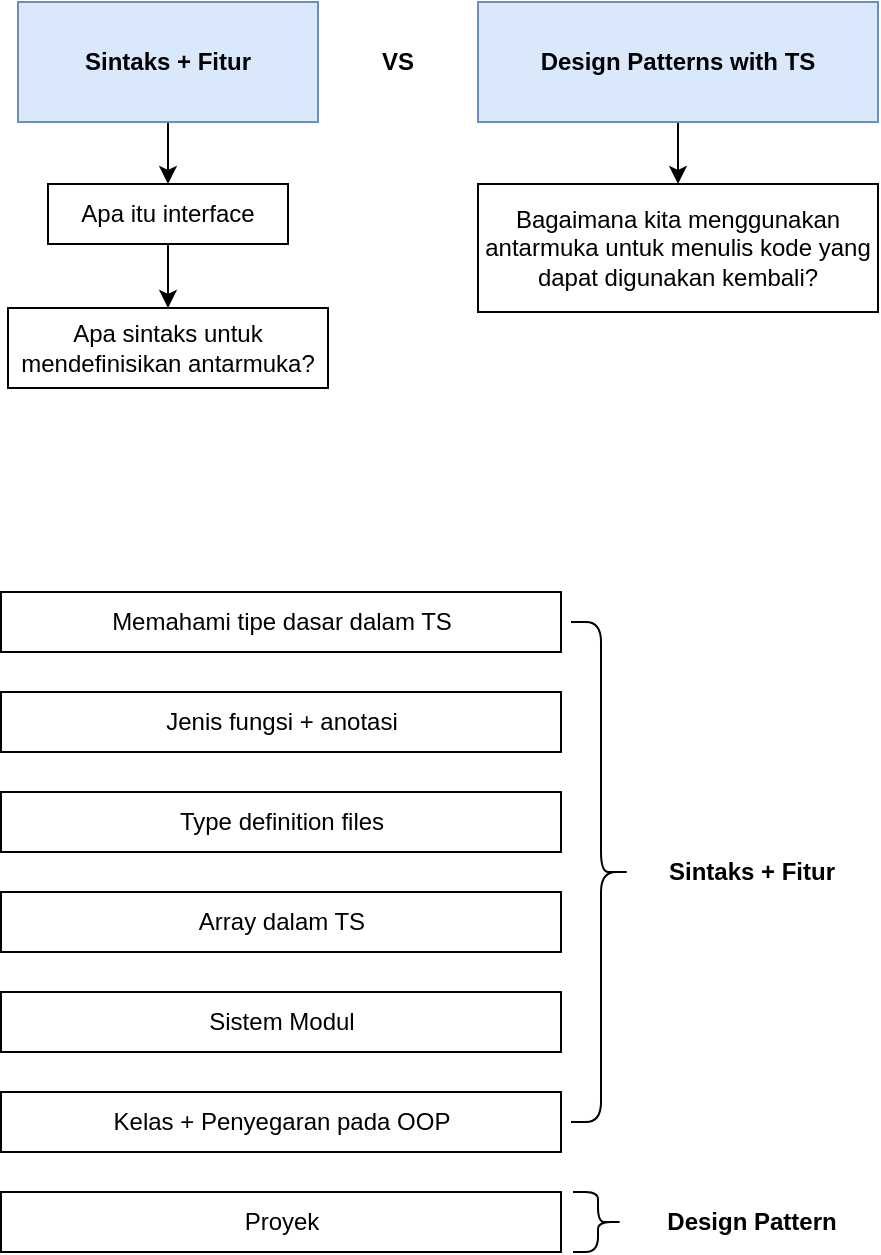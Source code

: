 <mxfile pages="6" version="11.2.6" type="github"><diagram id="ETIodA77b4IKNiMDvYIK" name="Silabus Kursus Typescript"><mxGraphModel dx="946" dy="613" grid="1" gridSize="10" guides="1" tooltips="1" connect="1" arrows="1" fold="1" page="1" pageScale="1" pageWidth="850" pageHeight="1100" math="0" shadow="0"><root><mxCell id="0"/><mxCell id="1" parent="0"/><mxCell id="S6XBSi4hTd_MZ7eEQ7Jl-7" style="edgeStyle=orthogonalEdgeStyle;rounded=0;orthogonalLoop=1;jettySize=auto;html=1;exitX=0.5;exitY=1;exitDx=0;exitDy=0;" parent="1" source="S6XBSi4hTd_MZ7eEQ7Jl-1" target="S6XBSi4hTd_MZ7eEQ7Jl-4" edge="1"><mxGeometry relative="1" as="geometry"/></mxCell><mxCell id="S6XBSi4hTd_MZ7eEQ7Jl-1" value="Sintaks + Fitur" style="rounded=0;whiteSpace=wrap;html=1;fontStyle=1;fillColor=#dae8fc;strokeColor=#6c8ebf;" parent="1" vertex="1"><mxGeometry x="212" y="70" width="150" height="60" as="geometry"/></mxCell><mxCell id="S6XBSi4hTd_MZ7eEQ7Jl-11" style="edgeStyle=orthogonalEdgeStyle;rounded=0;orthogonalLoop=1;jettySize=auto;html=1;exitX=0.5;exitY=1;exitDx=0;exitDy=0;" parent="1" source="S6XBSi4hTd_MZ7eEQ7Jl-2" target="S6XBSi4hTd_MZ7eEQ7Jl-9" edge="1"><mxGeometry relative="1" as="geometry"/></mxCell><mxCell id="S6XBSi4hTd_MZ7eEQ7Jl-2" value="Design Patterns with TS" style="rounded=0;whiteSpace=wrap;html=1;fontStyle=1;fillColor=#dae8fc;strokeColor=#6c8ebf;" parent="1" vertex="1"><mxGeometry x="442" y="70" width="200" height="60" as="geometry"/></mxCell><mxCell id="S6XBSi4hTd_MZ7eEQ7Jl-3" value="VS" style="text;html=1;strokeColor=none;fillColor=none;align=center;verticalAlign=middle;whiteSpace=wrap;rounded=0;fontStyle=1" parent="1" vertex="1"><mxGeometry x="382" y="90" width="40" height="20" as="geometry"/></mxCell><mxCell id="S6XBSi4hTd_MZ7eEQ7Jl-8" style="edgeStyle=orthogonalEdgeStyle;rounded=0;orthogonalLoop=1;jettySize=auto;html=1;exitX=0.5;exitY=1;exitDx=0;exitDy=0;" parent="1" source="S6XBSi4hTd_MZ7eEQ7Jl-4" target="S6XBSi4hTd_MZ7eEQ7Jl-5" edge="1"><mxGeometry relative="1" as="geometry"/></mxCell><mxCell id="S6XBSi4hTd_MZ7eEQ7Jl-4" value="Apa itu interface" style="rounded=0;whiteSpace=wrap;html=1;" parent="1" vertex="1"><mxGeometry x="227" y="161" width="120" height="30" as="geometry"/></mxCell><mxCell id="S6XBSi4hTd_MZ7eEQ7Jl-5" value="Apa sintaks untuk mendefinisikan antarmuka?" style="rounded=0;whiteSpace=wrap;html=1;" parent="1" vertex="1"><mxGeometry x="207" y="223" width="160" height="40" as="geometry"/></mxCell><mxCell id="S6XBSi4hTd_MZ7eEQ7Jl-9" value="Bagaimana kita menggunakan antarmuka untuk menulis kode yang dapat digunakan kembali?" style="rounded=0;whiteSpace=wrap;html=1;" parent="1" vertex="1"><mxGeometry x="442" y="161" width="200" height="64" as="geometry"/></mxCell><mxCell id="S6XBSi4hTd_MZ7eEQ7Jl-12" value="Memahami tipe dasar dalam TS" style="rounded=0;whiteSpace=wrap;html=1;" parent="1" vertex="1"><mxGeometry x="203.5" y="365" width="280" height="30" as="geometry"/></mxCell><mxCell id="S6XBSi4hTd_MZ7eEQ7Jl-14" value="Jenis fungsi + anotasi" style="rounded=0;whiteSpace=wrap;html=1;" parent="1" vertex="1"><mxGeometry x="203.5" y="415" width="280" height="30" as="geometry"/></mxCell><mxCell id="S6XBSi4hTd_MZ7eEQ7Jl-15" value="Array dalam TS" style="rounded=0;whiteSpace=wrap;html=1;" parent="1" vertex="1"><mxGeometry x="203.5" y="515" width="280" height="30" as="geometry"/></mxCell><mxCell id="S6XBSi4hTd_MZ7eEQ7Jl-16" value="Type definition files" style="rounded=0;whiteSpace=wrap;html=1;" parent="1" vertex="1"><mxGeometry x="203.5" y="465" width="280" height="30" as="geometry"/></mxCell><mxCell id="S6XBSi4hTd_MZ7eEQ7Jl-17" value="Sistem Modul" style="rounded=0;whiteSpace=wrap;html=1;" parent="1" vertex="1"><mxGeometry x="203.5" y="565" width="280" height="30" as="geometry"/></mxCell><mxCell id="S6XBSi4hTd_MZ7eEQ7Jl-18" value="Kelas + Penyegaran pada OOP" style="rounded=0;whiteSpace=wrap;html=1;" parent="1" vertex="1"><mxGeometry x="203.5" y="615" width="280" height="30" as="geometry"/></mxCell><mxCell id="S6XBSi4hTd_MZ7eEQ7Jl-19" value="Proyek" style="rounded=0;whiteSpace=wrap;html=1;" parent="1" vertex="1"><mxGeometry x="203.5" y="665" width="280" height="30" as="geometry"/></mxCell><mxCell id="S6XBSi4hTd_MZ7eEQ7Jl-22" value="" style="shape=curlyBracket;whiteSpace=wrap;html=1;rounded=1;direction=west;" parent="1" vertex="1"><mxGeometry x="488.5" y="380" width="30" height="250" as="geometry"/></mxCell><mxCell id="S6XBSi4hTd_MZ7eEQ7Jl-23" value="&lt;span style=&quot;font-weight: 700&quot;&gt;Sintaks + Fitur&lt;/span&gt;" style="text;html=1;strokeColor=none;fillColor=none;align=center;verticalAlign=middle;whiteSpace=wrap;rounded=0;" parent="1" vertex="1"><mxGeometry x="518.5" y="495" width="120" height="20" as="geometry"/></mxCell><mxCell id="S6XBSi4hTd_MZ7eEQ7Jl-24" value="" style="shape=curlyBracket;whiteSpace=wrap;html=1;rounded=1;direction=west;" parent="1" vertex="1"><mxGeometry x="489.5" y="665" width="25" height="30" as="geometry"/></mxCell><mxCell id="S6XBSi4hTd_MZ7eEQ7Jl-25" value="&lt;span style=&quot;font-weight: 700&quot;&gt;Design Pattern&lt;/span&gt;" style="text;html=1;strokeColor=none;fillColor=none;align=center;verticalAlign=middle;whiteSpace=wrap;rounded=0;" parent="1" vertex="1"><mxGeometry x="518.5" y="670" width="120" height="20" as="geometry"/></mxCell></root></mxGraphModel></diagram><diagram id="iCJOU5r6GkBFjPbZenVY" name="Types"><mxGraphModel dx="946" dy="615" grid="1" gridSize="10" guides="1" tooltips="1" connect="1" arrows="1" fold="1" page="1" pageScale="1" pageWidth="850" pageHeight="1100" math="0" shadow="0"><root><mxCell id="PfwmKwtlyWqolWw-KmXE-0"/><mxCell id="PfwmKwtlyWqolWw-KmXE-1" parent="PfwmKwtlyWqolWw-KmXE-0"/><mxCell id="6EV9ubTZxwl_rDgyOEZR-0" value="Types" style="rounded=0;whiteSpace=wrap;html=1;" parent="PfwmKwtlyWqolWw-KmXE-1" vertex="1"><mxGeometry x="60" y="240" width="90" height="30" as="geometry"/></mxCell><mxCell id="6EV9ubTZxwl_rDgyOEZR-20" style="edgeStyle=orthogonalEdgeStyle;rounded=0;orthogonalLoop=1;jettySize=auto;html=1;exitX=1;exitY=0.5;exitDx=0;exitDy=0;" parent="PfwmKwtlyWqolWw-KmXE-1" source="6EV9ubTZxwl_rDgyOEZR-1" target="6EV9ubTZxwl_rDgyOEZR-4" edge="1"><mxGeometry relative="1" as="geometry"/></mxCell><mxCell id="6EV9ubTZxwl_rDgyOEZR-21" style="edgeStyle=orthogonalEdgeStyle;rounded=0;orthogonalLoop=1;jettySize=auto;html=1;entryX=0;entryY=0.5;entryDx=0;entryDy=0;" parent="PfwmKwtlyWqolWw-KmXE-1" source="6EV9ubTZxwl_rDgyOEZR-1" target="6EV9ubTZxwl_rDgyOEZR-5" edge="1"><mxGeometry relative="1" as="geometry"/></mxCell><mxCell id="6EV9ubTZxwl_rDgyOEZR-1" value="Primitive Types" style="rounded=0;whiteSpace=wrap;html=1;fillColor=#dae8fc;strokeColor=#6c8ebf;" parent="PfwmKwtlyWqolWw-KmXE-1" vertex="1"><mxGeometry x="190" y="170" width="110" height="70" as="geometry"/></mxCell><mxCell id="6EV9ubTZxwl_rDgyOEZR-32" style="edgeStyle=orthogonalEdgeStyle;rounded=0;orthogonalLoop=1;jettySize=auto;html=1;exitX=1;exitY=0.5;exitDx=0;exitDy=0;" parent="PfwmKwtlyWqolWw-KmXE-1" source="6EV9ubTZxwl_rDgyOEZR-2" target="6EV9ubTZxwl_rDgyOEZR-15" edge="1"><mxGeometry relative="1" as="geometry"/></mxCell><mxCell id="6EV9ubTZxwl_rDgyOEZR-33" style="edgeStyle=orthogonalEdgeStyle;rounded=0;orthogonalLoop=1;jettySize=auto;html=1;exitX=1;exitY=0.25;exitDx=0;exitDy=0;entryX=0;entryY=0.5;entryDx=0;entryDy=0;" parent="PfwmKwtlyWqolWw-KmXE-1" source="6EV9ubTZxwl_rDgyOEZR-2" target="6EV9ubTZxwl_rDgyOEZR-14" edge="1"><mxGeometry relative="1" as="geometry"><Array as="points"><mxPoint x="300" y="305"/><mxPoint x="325" y="305"/><mxPoint x="325" y="285"/></Array></mxGeometry></mxCell><mxCell id="6EV9ubTZxwl_rDgyOEZR-2" value="Object Types" style="rounded=0;whiteSpace=wrap;html=1;fillColor=#dae8fc;strokeColor=#6c8ebf;" parent="PfwmKwtlyWqolWw-KmXE-1" vertex="1"><mxGeometry x="190" y="270" width="110" height="70" as="geometry"/></mxCell><mxCell id="6EV9ubTZxwl_rDgyOEZR-23" style="edgeStyle=orthogonalEdgeStyle;rounded=0;orthogonalLoop=1;jettySize=auto;html=1;exitX=1;exitY=0.5;exitDx=0;exitDy=0;entryX=0;entryY=0.5;entryDx=0;entryDy=0;" parent="PfwmKwtlyWqolWw-KmXE-1" source="6EV9ubTZxwl_rDgyOEZR-4" target="6EV9ubTZxwl_rDgyOEZR-6" edge="1"><mxGeometry relative="1" as="geometry"/></mxCell><mxCell id="6EV9ubTZxwl_rDgyOEZR-4" value="number" style="rounded=0;whiteSpace=wrap;html=1;" parent="PfwmKwtlyWqolWw-KmXE-1" vertex="1"><mxGeometry x="350" y="170" width="90" height="30" as="geometry"/></mxCell><mxCell id="6EV9ubTZxwl_rDgyOEZR-26" style="edgeStyle=orthogonalEdgeStyle;rounded=0;orthogonalLoop=1;jettySize=auto;html=1;exitX=1;exitY=0.5;exitDx=0;exitDy=0;entryX=0;entryY=0.5;entryDx=0;entryDy=0;" parent="PfwmKwtlyWqolWw-KmXE-1" source="6EV9ubTZxwl_rDgyOEZR-5" target="6EV9ubTZxwl_rDgyOEZR-9" edge="1"><mxGeometry relative="1" as="geometry"/></mxCell><mxCell id="6EV9ubTZxwl_rDgyOEZR-5" value="string" style="rounded=0;whiteSpace=wrap;html=1;" parent="PfwmKwtlyWqolWw-KmXE-1" vertex="1"><mxGeometry x="350" y="210" width="90" height="30" as="geometry"/></mxCell><mxCell id="6EV9ubTZxwl_rDgyOEZR-24" style="edgeStyle=orthogonalEdgeStyle;rounded=0;orthogonalLoop=1;jettySize=auto;html=1;exitX=1;exitY=0.5;exitDx=0;exitDy=0;entryX=0;entryY=0.5;entryDx=0;entryDy=0;" parent="PfwmKwtlyWqolWw-KmXE-1" source="6EV9ubTZxwl_rDgyOEZR-6" target="6EV9ubTZxwl_rDgyOEZR-11" edge="1"><mxGeometry relative="1" as="geometry"/></mxCell><mxCell id="6EV9ubTZxwl_rDgyOEZR-6" value="boolean" style="rounded=0;whiteSpace=wrap;html=1;" parent="PfwmKwtlyWqolWw-KmXE-1" vertex="1"><mxGeometry x="460" y="170" width="90" height="30" as="geometry"/></mxCell><mxCell id="6EV9ubTZxwl_rDgyOEZR-27" style="edgeStyle=orthogonalEdgeStyle;rounded=0;orthogonalLoop=1;jettySize=auto;html=1;exitX=1;exitY=0.5;exitDx=0;exitDy=0;entryX=0;entryY=0.5;entryDx=0;entryDy=0;" parent="PfwmKwtlyWqolWw-KmXE-1" source="6EV9ubTZxwl_rDgyOEZR-9" target="6EV9ubTZxwl_rDgyOEZR-12" edge="1"><mxGeometry relative="1" as="geometry"/></mxCell><mxCell id="6EV9ubTZxwl_rDgyOEZR-9" value="symbol" style="rounded=0;whiteSpace=wrap;html=1;" parent="PfwmKwtlyWqolWw-KmXE-1" vertex="1"><mxGeometry x="460" y="210" width="90" height="30" as="geometry"/></mxCell><mxCell id="6EV9ubTZxwl_rDgyOEZR-25" style="edgeStyle=orthogonalEdgeStyle;rounded=0;orthogonalLoop=1;jettySize=auto;html=1;exitX=1;exitY=0.5;exitDx=0;exitDy=0;entryX=0;entryY=0.5;entryDx=0;entryDy=0;" parent="PfwmKwtlyWqolWw-KmXE-1" source="6EV9ubTZxwl_rDgyOEZR-11" target="6EV9ubTZxwl_rDgyOEZR-13" edge="1"><mxGeometry relative="1" as="geometry"/></mxCell><mxCell id="6EV9ubTZxwl_rDgyOEZR-11" value="void" style="rounded=0;whiteSpace=wrap;html=1;" parent="PfwmKwtlyWqolWw-KmXE-1" vertex="1"><mxGeometry x="570" y="170" width="90" height="30" as="geometry"/></mxCell><mxCell id="6EV9ubTZxwl_rDgyOEZR-12" value="null" style="rounded=0;whiteSpace=wrap;html=1;" parent="PfwmKwtlyWqolWw-KmXE-1" vertex="1"><mxGeometry x="570" y="210" width="90" height="30" as="geometry"/></mxCell><mxCell id="6EV9ubTZxwl_rDgyOEZR-13" value="undefined" style="rounded=0;whiteSpace=wrap;html=1;" parent="PfwmKwtlyWqolWw-KmXE-1" vertex="1"><mxGeometry x="680" y="170" width="90" height="30" as="geometry"/></mxCell><mxCell id="6EV9ubTZxwl_rDgyOEZR-28" style="edgeStyle=orthogonalEdgeStyle;rounded=0;orthogonalLoop=1;jettySize=auto;html=1;exitX=1;exitY=0.5;exitDx=0;exitDy=0;entryX=0;entryY=0.5;entryDx=0;entryDy=0;" parent="PfwmKwtlyWqolWw-KmXE-1" source="6EV9ubTZxwl_rDgyOEZR-14" target="6EV9ubTZxwl_rDgyOEZR-16" edge="1"><mxGeometry relative="1" as="geometry"/></mxCell><mxCell id="6EV9ubTZxwl_rDgyOEZR-14" value="functions" style="rounded=0;whiteSpace=wrap;html=1;" parent="PfwmKwtlyWqolWw-KmXE-1" vertex="1"><mxGeometry x="350" y="270" width="90" height="30" as="geometry"/></mxCell><mxCell id="6EV9ubTZxwl_rDgyOEZR-29" style="edgeStyle=orthogonalEdgeStyle;rounded=0;orthogonalLoop=1;jettySize=auto;html=1;exitX=1;exitY=0.5;exitDx=0;exitDy=0;entryX=0;entryY=0.5;entryDx=0;entryDy=0;" parent="PfwmKwtlyWqolWw-KmXE-1" source="6EV9ubTZxwl_rDgyOEZR-15" target="6EV9ubTZxwl_rDgyOEZR-17" edge="1"><mxGeometry relative="1" as="geometry"/></mxCell><mxCell id="6EV9ubTZxwl_rDgyOEZR-15" value="classes" style="rounded=0;whiteSpace=wrap;html=1;" parent="PfwmKwtlyWqolWw-KmXE-1" vertex="1"><mxGeometry x="350" y="310" width="90" height="30" as="geometry"/></mxCell><mxCell id="6EV9ubTZxwl_rDgyOEZR-16" value="arrays" style="rounded=0;whiteSpace=wrap;html=1;" parent="PfwmKwtlyWqolWw-KmXE-1" vertex="1"><mxGeometry x="460" y="270" width="90" height="30" as="geometry"/></mxCell><mxCell id="6EV9ubTZxwl_rDgyOEZR-17" value="objects" style="rounded=0;whiteSpace=wrap;html=1;" parent="PfwmKwtlyWqolWw-KmXE-1" vertex="1"><mxGeometry x="460" y="310" width="90" height="30" as="geometry"/></mxCell><mxCell id="6EV9ubTZxwl_rDgyOEZR-18" value="" style="shape=curlyBracket;whiteSpace=wrap;html=1;rounded=1;" parent="PfwmKwtlyWqolWw-KmXE-1" vertex="1"><mxGeometry x="150" y="185" width="40" height="145" as="geometry"/></mxCell><mxCell id="6EV9ubTZxwl_rDgyOEZR-38" style="edgeStyle=orthogonalEdgeStyle;rounded=0;orthogonalLoop=1;jettySize=auto;html=1;exitX=1;exitY=0.5;exitDx=0;exitDy=0;entryX=0;entryY=0.5;entryDx=0;entryDy=0;" parent="PfwmKwtlyWqolWw-KmXE-1" source="6EV9ubTZxwl_rDgyOEZR-34" target="6EV9ubTZxwl_rDgyOEZR-35" edge="1"><mxGeometry relative="1" as="geometry"/></mxCell><mxCell id="6EV9ubTZxwl_rDgyOEZR-39" style="edgeStyle=orthogonalEdgeStyle;rounded=0;orthogonalLoop=1;jettySize=auto;html=1;exitX=1;exitY=0.5;exitDx=0;exitDy=0;entryX=0;entryY=0.5;entryDx=0;entryDy=0;" parent="PfwmKwtlyWqolWw-KmXE-1" source="6EV9ubTZxwl_rDgyOEZR-34" target="6EV9ubTZxwl_rDgyOEZR-37" edge="1"><mxGeometry relative="1" as="geometry"/></mxCell><mxCell id="6EV9ubTZxwl_rDgyOEZR-34" value="Kenapa kita peduli dengan tipe?" style="rounded=0;whiteSpace=wrap;html=1;fillColor=#dae8fc;strokeColor=#6c8ebf;" parent="PfwmKwtlyWqolWw-KmXE-1" vertex="1"><mxGeometry x="60" y="500" width="140" height="60" as="geometry"/></mxCell><mxCell id="6EV9ubTZxwl_rDgyOEZR-35" value="Type digunakan oleh Typescript compiler untuk menganalisis kode kami untuk kesalahan" style="rounded=0;whiteSpace=wrap;html=1;" parent="PfwmKwtlyWqolWw-KmXE-1" vertex="1"><mxGeometry x="280" y="460" width="310" height="60" as="geometry"/></mxCell><mxCell id="6EV9ubTZxwl_rDgyOEZR-37" value="Type memungkinkan engineer lain untuk memahami nilai apa yang mengalir di sekitar basis kode kami" style="rounded=0;whiteSpace=wrap;html=1;" parent="PfwmKwtlyWqolWw-KmXE-1" vertex="1"><mxGeometry x="280" y="540" width="310" height="60" as="geometry"/></mxCell></root></mxGraphModel></diagram><diagram id="M6QAgNhBIB3wF18u6rWP" name="Type Annotations + Inference"><mxGraphModel dx="946" dy="615" grid="1" gridSize="10" guides="1" tooltips="1" connect="1" arrows="1" fold="1" page="1" pageScale="1" pageWidth="850" pageHeight="1100" math="0" shadow="0"><root><mxCell id="l8ZKkWhNeP1QaH8JgHBJ-0"/><mxCell id="l8ZKkWhNeP1QaH8JgHBJ-1" parent="l8ZKkWhNeP1QaH8JgHBJ-0"/><mxCell id="l8ZKkWhNeP1QaH8JgHBJ-6" style="edgeStyle=orthogonalEdgeStyle;rounded=0;orthogonalLoop=1;jettySize=auto;html=1;exitX=0.5;exitY=1;exitDx=0;exitDy=0;entryX=0.5;entryY=0;entryDx=0;entryDy=0;" parent="l8ZKkWhNeP1QaH8JgHBJ-1" source="l8ZKkWhNeP1QaH8JgHBJ-2" target="l8ZKkWhNeP1QaH8JgHBJ-3" edge="1"><mxGeometry relative="1" as="geometry"/></mxCell><mxCell id="l8ZKkWhNeP1QaH8JgHBJ-2" value="Type Annotations +&amp;nbsp;&lt;br&gt;Type Inference" style="rounded=0;whiteSpace=wrap;html=1;fillColor=#dae8fc;strokeColor=#6c8ebf;" parent="l8ZKkWhNeP1QaH8JgHBJ-1" vertex="1"><mxGeometry x="80" y="120" width="180" height="60" as="geometry"/></mxCell><mxCell id="l8ZKkWhNeP1QaH8JgHBJ-7" style="edgeStyle=orthogonalEdgeStyle;rounded=0;orthogonalLoop=1;jettySize=auto;html=1;exitX=0.5;exitY=1;exitDx=0;exitDy=0;entryX=0.5;entryY=0;entryDx=0;entryDy=0;" parent="l8ZKkWhNeP1QaH8JgHBJ-1" source="l8ZKkWhNeP1QaH8JgHBJ-3" target="l8ZKkWhNeP1QaH8JgHBJ-4" edge="1"><mxGeometry relative="1" as="geometry"/></mxCell><mxCell id="l8ZKkWhNeP1QaH8JgHBJ-3" value="Variables" style="rounded=0;whiteSpace=wrap;html=1;fillColor=#d5e8d4;strokeColor=#82b366;" parent="l8ZKkWhNeP1QaH8JgHBJ-1" vertex="1"><mxGeometry x="110" y="200" width="120" height="30" as="geometry"/></mxCell><mxCell id="l8ZKkWhNeP1QaH8JgHBJ-8" style="edgeStyle=orthogonalEdgeStyle;rounded=0;orthogonalLoop=1;jettySize=auto;html=1;exitX=0.5;exitY=1;exitDx=0;exitDy=0;" parent="l8ZKkWhNeP1QaH8JgHBJ-1" source="l8ZKkWhNeP1QaH8JgHBJ-4" target="l8ZKkWhNeP1QaH8JgHBJ-5" edge="1"><mxGeometry relative="1" as="geometry"/></mxCell><mxCell id="l8ZKkWhNeP1QaH8JgHBJ-4" value="Functions" style="rounded=0;whiteSpace=wrap;html=1;fillColor=#d5e8d4;strokeColor=#82b366;" parent="l8ZKkWhNeP1QaH8JgHBJ-1" vertex="1"><mxGeometry x="110" y="250" width="120" height="30" as="geometry"/></mxCell><mxCell id="l8ZKkWhNeP1QaH8JgHBJ-5" value="Objects" style="rounded=0;whiteSpace=wrap;html=1;fillColor=#d5e8d4;strokeColor=#82b366;" parent="l8ZKkWhNeP1QaH8JgHBJ-1" vertex="1"><mxGeometry x="110" y="300" width="120" height="30" as="geometry"/></mxCell><mxCell id="l8ZKkWhNeP1QaH8JgHBJ-9" value="Definisi Biasa + Gambaran Umum" style="rounded=0;whiteSpace=wrap;html=1;" parent="l8ZKkWhNeP1QaH8JgHBJ-1" vertex="1"><mxGeometry x="300.5" y="67.5" width="211" height="30" as="geometry"/></mxCell><mxCell id="l8ZKkWhNeP1QaH8JgHBJ-10" value="Contohnya" style="rounded=0;whiteSpace=wrap;html=1;" parent="l8ZKkWhNeP1QaH8JgHBJ-1" vertex="1"><mxGeometry x="300.5" y="112.5" width="211" height="30" as="geometry"/></mxCell><mxCell id="l8ZKkWhNeP1QaH8JgHBJ-11" value="&lt;span style=&quot;white-space: normal&quot;&gt;Kenapa kita peduli?&lt;/span&gt;" style="rounded=0;whiteSpace=wrap;html=1;" parent="l8ZKkWhNeP1QaH8JgHBJ-1" vertex="1"><mxGeometry x="300.5" y="157.5" width="211" height="30" as="geometry"/></mxCell><mxCell id="l8ZKkWhNeP1QaH8JgHBJ-12" value="Kapan harus menggunakan ini?" style="rounded=0;whiteSpace=wrap;html=1;" parent="l8ZKkWhNeP1QaH8JgHBJ-1" vertex="1"><mxGeometry x="300.5" y="202.5" width="211" height="30" as="geometry"/></mxCell><mxCell id="l8ZKkWhNeP1QaH8JgHBJ-13" value="" style="shape=curlyBracket;whiteSpace=wrap;html=1;rounded=1;" parent="l8ZKkWhNeP1QaH8JgHBJ-1" vertex="1"><mxGeometry x="266" y="80" width="30" height="140" as="geometry"/></mxCell><mxCell id="l8ZKkWhNeP1QaH8JgHBJ-14" value="Pemetaan Topik" style="text;strokeColor=none;fillColor=none;html=1;fontSize=24;fontStyle=1;verticalAlign=middle;align=center;" parent="l8ZKkWhNeP1QaH8JgHBJ-1" vertex="1"><mxGeometry x="73" y="20.5" width="190" height="40" as="geometry"/></mxCell><mxCell id="MMJVmuTe3M63OSAJKZ56-4" style="edgeStyle=orthogonalEdgeStyle;rounded=0;orthogonalLoop=1;jettySize=auto;html=1;exitX=1;exitY=0.5;exitDx=0;exitDy=0;entryX=0;entryY=0.5;entryDx=0;entryDy=0;" parent="l8ZKkWhNeP1QaH8JgHBJ-1" source="MMJVmuTe3M63OSAJKZ56-0" target="MMJVmuTe3M63OSAJKZ56-2" edge="1"><mxGeometry relative="1" as="geometry"/></mxCell><mxCell id="MMJVmuTe3M63OSAJKZ56-0" value="Type Annotations" style="rounded=0;whiteSpace=wrap;html=1;" parent="l8ZKkWhNeP1QaH8JgHBJ-1" vertex="1"><mxGeometry x="300.5" y="285.5" width="180" height="52" as="geometry"/></mxCell><mxCell id="MMJVmuTe3M63OSAJKZ56-5" style="edgeStyle=orthogonalEdgeStyle;rounded=0;orthogonalLoop=1;jettySize=auto;html=1;exitX=1;exitY=0.5;exitDx=0;exitDy=0;entryX=0;entryY=0.5;entryDx=0;entryDy=0;" parent="l8ZKkWhNeP1QaH8JgHBJ-1" source="MMJVmuTe3M63OSAJKZ56-1" target="MMJVmuTe3M63OSAJKZ56-3" edge="1"><mxGeometry relative="1" as="geometry"/></mxCell><mxCell id="MMJVmuTe3M63OSAJKZ56-1" value="Type Inference" style="rounded=0;whiteSpace=wrap;html=1;" parent="l8ZKkWhNeP1QaH8JgHBJ-1" vertex="1"><mxGeometry x="300.5" y="376.5" width="180" height="50" as="geometry"/></mxCell><mxCell id="MMJVmuTe3M63OSAJKZ56-2" value="Kode yang kami tambahkan untuk memberi tahu kepada Typescript apa jenis nilai suatu variabel akan merujuk" style="rounded=0;whiteSpace=wrap;html=1;fillColor=#dae8fc;strokeColor=#6c8ebf;" parent="l8ZKkWhNeP1QaH8JgHBJ-1" vertex="1"><mxGeometry x="528.5" y="276.5" width="248" height="70" as="geometry"/></mxCell><mxCell id="MMJVmuTe3M63OSAJKZ56-3" value="Typescript mencoba untuk mengetahui jenis nilai apa yang dirujuk oleh variabel" style="rounded=0;whiteSpace=wrap;html=1;fillColor=#dae8fc;strokeColor=#6c8ebf;" parent="l8ZKkWhNeP1QaH8JgHBJ-1" vertex="1"><mxGeometry x="528.5" y="366.5" width="247" height="70" as="geometry"/></mxCell><mxCell id="MMJVmuTe3M63OSAJKZ56-11" style="edgeStyle=orthogonalEdgeStyle;rounded=0;orthogonalLoop=1;jettySize=auto;html=1;exitX=1;exitY=0.5;exitDx=0;exitDy=0;entryX=0;entryY=0.5;entryDx=0;entryDy=0;" parent="l8ZKkWhNeP1QaH8JgHBJ-1" source="MMJVmuTe3M63OSAJKZ56-9" target="MMJVmuTe3M63OSAJKZ56-10" edge="1"><mxGeometry relative="1" as="geometry"/></mxCell><mxCell id="MMJVmuTe3M63OSAJKZ56-9" value="Type Annotations" style="rounded=0;whiteSpace=wrap;html=1;fillColor=#dae8fc;strokeColor=#6c8ebf;" parent="l8ZKkWhNeP1QaH8JgHBJ-1" vertex="1"><mxGeometry x="110" y="466.5" width="180" height="52" as="geometry"/></mxCell><mxCell id="MMJVmuTe3M63OSAJKZ56-12" style="edgeStyle=orthogonalEdgeStyle;rounded=0;orthogonalLoop=1;jettySize=auto;html=1;exitX=0;exitY=0.5;exitDx=0;exitDy=0;entryX=1;entryY=0.5;entryDx=0;entryDy=0;" parent="l8ZKkWhNeP1QaH8JgHBJ-1" source="MMJVmuTe3M63OSAJKZ56-10" target="MMJVmuTe3M63OSAJKZ56-9" edge="1"><mxGeometry relative="1" as="geometry"/></mxCell><mxCell id="MMJVmuTe3M63OSAJKZ56-10" value="Type Inference" style="rounded=0;whiteSpace=wrap;html=1;fillColor=#d5e8d4;strokeColor=#82b366;" parent="l8ZKkWhNeP1QaH8JgHBJ-1" vertex="1"><mxGeometry x="405" y="467.5" width="180" height="50" as="geometry"/></mxCell><mxCell id="MMJVmuTe3M63OSAJKZ56-14" value="Kami (pengembang) memberi tahu Typescript jenisnya" style="text;html=1;strokeColor=none;fillColor=none;align=center;verticalAlign=middle;whiteSpace=wrap;rounded=0;" parent="l8ZKkWhNeP1QaH8JgHBJ-1" vertex="1"><mxGeometry x="115" y="529.5" width="170" height="37" as="geometry"/></mxCell><mxCell id="MMJVmuTe3M63OSAJKZ56-15" value="Typescript menebak jenisnya" style="text;html=1;strokeColor=none;fillColor=none;align=center;verticalAlign=middle;whiteSpace=wrap;rounded=0;" parent="l8ZKkWhNeP1QaH8JgHBJ-1" vertex="1"><mxGeometry x="410" y="528.5" width="170" height="27" as="geometry"/></mxCell><mxCell id="PNZPwwBwXnnHyttfmrex-1" value="" style="rounded=0;comic=1;strokeWidth=2;endArrow=blockThin;html=1;fontFamily=Comic Sans MS;fontStyle=1;" parent="l8ZKkWhNeP1QaH8JgHBJ-1" edge="1"><mxGeometry width="50" height="50" relative="1" as="geometry"><mxPoint x="251" y="206.5" as="sourcePoint"/><mxPoint x="301" y="266.5" as="targetPoint"/></mxGeometry></mxCell><mxCell id="PNZPwwBwXnnHyttfmrex-2" value="" style="rounded=0;comic=1;strokeWidth=2;endArrow=blockThin;html=1;fontFamily=Comic Sans MS;fontStyle=1;" parent="l8ZKkWhNeP1QaH8JgHBJ-1" edge="1"><mxGeometry width="50" height="50" relative="1" as="geometry"><mxPoint x="293" y="406.5" as="sourcePoint"/><mxPoint x="203" y="456.5" as="targetPoint"/></mxGeometry></mxCell><mxCell id="PNZPwwBwXnnHyttfmrex-3" value="const" style="rounded=0;whiteSpace=wrap;html=1;fillColor=#f5f5f5;strokeColor=#666666;fontColor=#333333;" parent="l8ZKkWhNeP1QaH8JgHBJ-1" vertex="1"><mxGeometry x="480.5" y="641" width="80" height="30" as="geometry"/></mxCell><mxCell id="PNZPwwBwXnnHyttfmrex-4" value="color" style="rounded=0;whiteSpace=wrap;html=1;fillColor=#f5f5f5;strokeColor=#666666;fontColor=#333333;" parent="l8ZKkWhNeP1QaH8JgHBJ-1" vertex="1"><mxGeometry x="560.5" y="641" width="80" height="30" as="geometry"/></mxCell><mxCell id="PNZPwwBwXnnHyttfmrex-5" value="=" style="rounded=0;whiteSpace=wrap;html=1;fillColor=#f5f5f5;strokeColor=#666666;fontColor=#333333;" parent="l8ZKkWhNeP1QaH8JgHBJ-1" vertex="1"><mxGeometry x="640.5" y="641" width="40" height="30" as="geometry"/></mxCell><mxCell id="PNZPwwBwXnnHyttfmrex-6" value="'red';" style="rounded=0;whiteSpace=wrap;html=1;fillColor=#f5f5f5;strokeColor=#666666;fontColor=#333333;" parent="l8ZKkWhNeP1QaH8JgHBJ-1" vertex="1"><mxGeometry x="680.5" y="641" width="80" height="30" as="geometry"/></mxCell><mxCell id="PNZPwwBwXnnHyttfmrex-7" value="" style="shape=curlyBracket;whiteSpace=wrap;html=1;rounded=1;rotation=90;" parent="l8ZKkWhNeP1QaH8JgHBJ-1" vertex="1"><mxGeometry x="549" y="566.5" width="20" height="120" as="geometry"/></mxCell><mxCell id="PNZPwwBwXnnHyttfmrex-8" value="" style="shape=curlyBracket;whiteSpace=wrap;html=1;rounded=1;rotation=90;" parent="l8ZKkWhNeP1QaH8JgHBJ-1" vertex="1"><mxGeometry x="710.5" y="590" width="20" height="77" as="geometry"/></mxCell><mxCell id="PNZPwwBwXnnHyttfmrex-10" value="Deklarasi Variabel" style="text;html=1;strokeColor=none;fillColor=none;align=center;verticalAlign=middle;whiteSpace=wrap;rounded=0;" parent="l8ZKkWhNeP1QaH8JgHBJ-1" vertex="1"><mxGeometry x="494" y="590.5" width="130" height="27" as="geometry"/></mxCell><mxCell id="PNZPwwBwXnnHyttfmrex-11" value="Inisialisasi Variabel" style="text;html=1;strokeColor=none;fillColor=none;align=center;verticalAlign=middle;whiteSpace=wrap;rounded=0;" parent="l8ZKkWhNeP1QaH8JgHBJ-1" vertex="1"><mxGeometry x="655.5" y="590.5" width="130" height="27" as="geometry"/></mxCell><mxCell id="PNZPwwBwXnnHyttfmrex-12" value="" style="rounded=0;comic=1;strokeWidth=2;endArrow=blockThin;html=1;fontFamily=Comic Sans MS;fontStyle=1;" parent="l8ZKkWhNeP1QaH8JgHBJ-1" edge="1"><mxGeometry width="50" height="50" relative="1" as="geometry"><mxPoint x="590" y="530" as="sourcePoint"/><mxPoint x="610" y="580" as="targetPoint"/></mxGeometry></mxCell><mxCell id="PNZPwwBwXnnHyttfmrex-13" value="&lt;p style=&quot;line-height: 0% ; font-size: 12px&quot;&gt;&lt;span style=&quot;font-weight: normal&quot;&gt;&lt;font style=&quot;font-size: 12px&quot;&gt;Jika deklarasi dan inisialisasi berada pada&amp;nbsp;&lt;/font&gt;&lt;/span&gt;&lt;/p&gt;&lt;p style=&quot;line-height: 100% ; font-size: 12px&quot;&gt;&lt;span style=&quot;font-weight: normal&quot;&gt;&lt;font style=&quot;font-size: 12px&quot;&gt;baris yang sama, naskah akan menemukan&amp;nbsp;&lt;/font&gt;&lt;/span&gt;&lt;/p&gt;&lt;p style=&quot;line-height: 100% ; font-size: 12px&quot;&gt;&lt;span style=&quot;font-weight: normal&quot;&gt;&lt;font style=&quot;font-size: 12px&quot;&gt;jenis 'warna' bagi kita&lt;/font&gt;&lt;/span&gt;&lt;/p&gt;" style="text;strokeColor=none;fillColor=none;html=1;fontSize=24;fontStyle=1;verticalAlign=middle;align=center;" parent="l8ZKkWhNeP1QaH8JgHBJ-1" vertex="1"><mxGeometry x="480" y="680" width="280" height="70" as="geometry"/></mxCell><mxCell id="PNZPwwBwXnnHyttfmrex-14" value="const" style="rounded=0;whiteSpace=wrap;html=1;fillColor=#f5f5f5;strokeColor=#666666;fontColor=#333333;" parent="l8ZKkWhNeP1QaH8JgHBJ-1" vertex="1"><mxGeometry x="110" y="641" width="50" height="30" as="geometry"/></mxCell><mxCell id="PNZPwwBwXnnHyttfmrex-15" value="total" style="rounded=0;whiteSpace=wrap;html=1;fillColor=#f5f5f5;strokeColor=#666666;fontColor=#333333;" parent="l8ZKkWhNeP1QaH8JgHBJ-1" vertex="1"><mxGeometry x="160" y="641" width="50" height="30" as="geometry"/></mxCell><mxCell id="PNZPwwBwXnnHyttfmrex-16" value="=" style="rounded=0;whiteSpace=wrap;html=1;fillColor=#f5f5f5;strokeColor=#666666;fontColor=#333333;" parent="l8ZKkWhNeP1QaH8JgHBJ-1" vertex="1"><mxGeometry x="280" y="641" width="30" height="30" as="geometry"/></mxCell><mxCell id="PNZPwwBwXnnHyttfmrex-17" value="'red';" style="rounded=0;whiteSpace=wrap;html=1;fillColor=#f5f5f5;strokeColor=#666666;fontColor=#333333;" parent="l8ZKkWhNeP1QaH8JgHBJ-1" vertex="1"><mxGeometry x="310" y="641" width="80" height="30" as="geometry"/></mxCell><mxCell id="PNZPwwBwXnnHyttfmrex-19" value=":" style="rounded=0;whiteSpace=wrap;html=1;fillColor=#f5f5f5;strokeColor=#666666;fontColor=#333333;" parent="l8ZKkWhNeP1QaH8JgHBJ-1" vertex="1"><mxGeometry x="210" y="641" width="20" height="30" as="geometry"/></mxCell><mxCell id="PNZPwwBwXnnHyttfmrex-20" value="number" style="rounded=0;whiteSpace=wrap;html=1;fillColor=#f5f5f5;strokeColor=#666666;fontColor=#333333;" parent="l8ZKkWhNeP1QaH8JgHBJ-1" vertex="1"><mxGeometry x="230" y="641" width="50" height="30" as="geometry"/></mxCell><mxCell id="PNZPwwBwXnnHyttfmrex-21" value="" style="shape=curlyBracket;whiteSpace=wrap;html=1;rounded=1;rotation=90;" parent="l8ZKkWhNeP1QaH8JgHBJ-1" vertex="1"><mxGeometry x="339.5" y="591" width="20" height="77" as="geometry"/></mxCell><mxCell id="PNZPwwBwXnnHyttfmrex-22" value="Inisialisasi Variabel" style="text;html=1;strokeColor=none;fillColor=none;align=center;verticalAlign=middle;whiteSpace=wrap;rounded=0;" parent="l8ZKkWhNeP1QaH8JgHBJ-1" vertex="1"><mxGeometry x="284.5" y="591.5" width="130" height="27" as="geometry"/></mxCell><mxCell id="PNZPwwBwXnnHyttfmrex-23" value="" style="shape=curlyBracket;whiteSpace=wrap;html=1;rounded=1;rotation=90;" parent="l8ZKkWhNeP1QaH8JgHBJ-1" vertex="1"><mxGeometry x="160" y="569.5" width="20" height="120" as="geometry"/></mxCell><mxCell id="PNZPwwBwXnnHyttfmrex-24" value="Deklarasi Variabel" style="text;html=1;strokeColor=none;fillColor=none;align=center;verticalAlign=middle;whiteSpace=wrap;rounded=0;" parent="l8ZKkWhNeP1QaH8JgHBJ-1" vertex="1"><mxGeometry x="103" y="590.5" width="130" height="27" as="geometry"/></mxCell><mxCell id="PNZPwwBwXnnHyttfmrex-25" value="" style="shape=curlyBracket;whiteSpace=wrap;html=1;rounded=1;rotation=90;" parent="l8ZKkWhNeP1QaH8JgHBJ-1" vertex="1"><mxGeometry x="246" y="606" width="20" height="48" as="geometry"/></mxCell><mxCell id="PNZPwwBwXnnHyttfmrex-26" value="Annotations" style="text;html=1;strokeColor=none;fillColor=none;align=center;verticalAlign=middle;whiteSpace=wrap;rounded=0;" parent="l8ZKkWhNeP1QaH8JgHBJ-1" vertex="1"><mxGeometry x="217.5" y="590.5" width="79" height="27" as="geometry"/></mxCell><mxCell id="PNZPwwBwXnnHyttfmrex-27" value="" style="rounded=0;comic=1;strokeWidth=2;endArrow=blockThin;html=1;fontFamily=Comic Sans MS;fontStyle=1;entryX=0.75;entryY=0;entryDx=0;entryDy=0;" parent="l8ZKkWhNeP1QaH8JgHBJ-1" target="PNZPwwBwXnnHyttfmrex-26" edge="1"><mxGeometry width="50" height="50" relative="1" as="geometry"><mxPoint x="295" y="530.5" as="sourcePoint"/><mxPoint x="315" y="580.5" as="targetPoint"/><Array as="points"><mxPoint x="310" y="560"/></Array></mxGeometry></mxCell><mxCell id="PNZPwwBwXnnHyttfmrex-28" style="edgeStyle=orthogonalEdgeStyle;rounded=0;orthogonalLoop=1;jettySize=auto;html=1;exitX=1;exitY=0.5;exitDx=0;exitDy=0;entryX=0;entryY=0.5;entryDx=0;entryDy=0;" parent="l8ZKkWhNeP1QaH8JgHBJ-1" source="PNZPwwBwXnnHyttfmrex-29" target="PNZPwwBwXnnHyttfmrex-31" edge="1"><mxGeometry relative="1" as="geometry"/></mxCell><mxCell id="PNZPwwBwXnnHyttfmrex-40" style="edgeStyle=orthogonalEdgeStyle;rounded=0;orthogonalLoop=1;jettySize=auto;html=1;exitX=0.5;exitY=1;exitDx=0;exitDy=0;entryX=0.5;entryY=0;entryDx=0;entryDy=0;" parent="l8ZKkWhNeP1QaH8JgHBJ-1" source="PNZPwwBwXnnHyttfmrex-29" target="PNZPwwBwXnnHyttfmrex-39" edge="1"><mxGeometry relative="1" as="geometry"/></mxCell><mxCell id="PNZPwwBwXnnHyttfmrex-29" value="Type Annotations" style="rounded=0;whiteSpace=wrap;html=1;fillColor=#dae8fc;strokeColor=#6c8ebf;" parent="l8ZKkWhNeP1QaH8JgHBJ-1" vertex="1"><mxGeometry x="110" y="795" width="180" height="52" as="geometry"/></mxCell><mxCell id="PNZPwwBwXnnHyttfmrex-30" style="edgeStyle=orthogonalEdgeStyle;rounded=0;orthogonalLoop=1;jettySize=auto;html=1;exitX=0;exitY=0.5;exitDx=0;exitDy=0;entryX=1;entryY=0.5;entryDx=0;entryDy=0;" parent="l8ZKkWhNeP1QaH8JgHBJ-1" source="PNZPwwBwXnnHyttfmrex-31" target="PNZPwwBwXnnHyttfmrex-29" edge="1"><mxGeometry relative="1" as="geometry"/></mxCell><mxCell id="PNZPwwBwXnnHyttfmrex-48" style="edgeStyle=orthogonalEdgeStyle;rounded=0;orthogonalLoop=1;jettySize=auto;html=1;exitX=0.5;exitY=1;exitDx=0;exitDy=0;" parent="l8ZKkWhNeP1QaH8JgHBJ-1" source="PNZPwwBwXnnHyttfmrex-31" target="PNZPwwBwXnnHyttfmrex-45" edge="1"><mxGeometry relative="1" as="geometry"/></mxCell><mxCell id="PNZPwwBwXnnHyttfmrex-31" value="Type Inference" style="rounded=0;whiteSpace=wrap;html=1;fillColor=#d5e8d4;strokeColor=#82b366;" parent="l8ZKkWhNeP1QaH8JgHBJ-1" vertex="1"><mxGeometry x="405" y="796" width="180" height="50" as="geometry"/></mxCell><mxCell id="PNZPwwBwXnnHyttfmrex-32" value="Kami (pengembang) memberi tahu Typescript jenisnya" style="text;html=1;strokeColor=none;fillColor=none;align=center;verticalAlign=middle;whiteSpace=wrap;rounded=0;" parent="l8ZKkWhNeP1QaH8JgHBJ-1" vertex="1"><mxGeometry x="115" y="758" width="170" height="37" as="geometry"/></mxCell><mxCell id="PNZPwwBwXnnHyttfmrex-33" value="Typescript menebak jenisnya" style="text;html=1;strokeColor=none;fillColor=none;align=center;verticalAlign=middle;whiteSpace=wrap;rounded=0;" parent="l8ZKkWhNeP1QaH8JgHBJ-1" vertex="1"><mxGeometry x="409" y="755" width="170" height="40" as="geometry"/></mxCell><mxCell id="PNZPwwBwXnnHyttfmrex-38" value="&lt;font style=&quot;font-size: 10px ; font-weight: normal&quot;&gt;kapan harus digunakan ???&lt;/font&gt;" style="text;strokeColor=none;fillColor=none;html=1;fontSize=24;fontStyle=1;verticalAlign=middle;align=center;" parent="l8ZKkWhNeP1QaH8JgHBJ-1" vertex="1"><mxGeometry x="218" y="846" width="100" height="20" as="geometry"/></mxCell><mxCell id="PNZPwwBwXnnHyttfmrex-42" style="edgeStyle=orthogonalEdgeStyle;rounded=0;orthogonalLoop=1;jettySize=auto;html=1;exitX=0.5;exitY=1;exitDx=0;exitDy=0;entryX=0.5;entryY=0;entryDx=0;entryDy=0;" parent="l8ZKkWhNeP1QaH8JgHBJ-1" source="PNZPwwBwXnnHyttfmrex-39" target="PNZPwwBwXnnHyttfmrex-41" edge="1"><mxGeometry relative="1" as="geometry"/></mxCell><mxCell id="PNZPwwBwXnnHyttfmrex-39" value="&lt;font style=&quot;font-size: 10px&quot;&gt;Ketika kita mendeklarasikan variabel pada satu baris kemudian inisialisasi itu nanti&lt;/font&gt;" style="rounded=0;whiteSpace=wrap;html=1;" parent="l8ZKkWhNeP1QaH8JgHBJ-1" vertex="1"><mxGeometry x="100" y="876" width="200" height="49" as="geometry"/></mxCell><mxCell id="PNZPwwBwXnnHyttfmrex-44" style="edgeStyle=orthogonalEdgeStyle;rounded=0;orthogonalLoop=1;jettySize=auto;html=1;exitX=0.5;exitY=1;exitDx=0;exitDy=0;entryX=0.5;entryY=0;entryDx=0;entryDy=0;" parent="l8ZKkWhNeP1QaH8JgHBJ-1" source="PNZPwwBwXnnHyttfmrex-41" target="PNZPwwBwXnnHyttfmrex-43" edge="1"><mxGeometry relative="1" as="geometry"/></mxCell><mxCell id="PNZPwwBwXnnHyttfmrex-41" value="&lt;font style=&quot;font-size: 10px&quot;&gt;Saat kami menginginkan variabel memiliki tipe yang tidak dapat disimpulkan&lt;/font&gt;" style="rounded=0;whiteSpace=wrap;html=1;" parent="l8ZKkWhNeP1QaH8JgHBJ-1" vertex="1"><mxGeometry x="100" y="945" width="200" height="40" as="geometry"/></mxCell><mxCell id="PNZPwwBwXnnHyttfmrex-43" value="&lt;font style=&quot;font-size: 10px&quot;&gt;Ketika suatu fungsi mengembalikan tipe 'apa saja' dan kita perlu mengklarifikasi nilainya&lt;/font&gt;" style="rounded=0;whiteSpace=wrap;html=1;" parent="l8ZKkWhNeP1QaH8JgHBJ-1" vertex="1"><mxGeometry x="100" y="1005" width="200" height="50" as="geometry"/></mxCell><mxCell id="PNZPwwBwXnnHyttfmrex-45" value="&lt;font style=&quot;font-size: 10px&quot;&gt;Selalu&lt;/font&gt;" style="rounded=0;whiteSpace=wrap;html=1;" parent="l8ZKkWhNeP1QaH8JgHBJ-1" vertex="1"><mxGeometry x="434" y="876" width="122" height="29" as="geometry"/></mxCell><mxCell id="PNZPwwBwXnnHyttfmrex-49" value="&lt;font style=&quot;font-size: 10px ; font-weight: normal&quot;&gt;kapan harus digunakan ???&lt;/font&gt;" style="text;strokeColor=none;fillColor=none;html=1;fontSize=24;fontStyle=1;verticalAlign=middle;align=center;" parent="l8ZKkWhNeP1QaH8JgHBJ-1" vertex="1"><mxGeometry x="514" y="846" width="100" height="20" as="geometry"/></mxCell><mxCell id="PSAT4cwNaGkenG3yfvXa-1" style="edgeStyle=orthogonalEdgeStyle;rounded=0;orthogonalLoop=1;jettySize=auto;html=1;exitX=1;exitY=0.5;exitDx=0;exitDy=0;entryX=0;entryY=0.5;entryDx=0;entryDy=0;" parent="l8ZKkWhNeP1QaH8JgHBJ-1" source="PSAT4cwNaGkenG3yfvXa-2" target="PSAT4cwNaGkenG3yfvXa-5" edge="1"><mxGeometry relative="1" as="geometry"/></mxCell><mxCell id="PSAT4cwNaGkenG3yfvXa-2" value="Type annotations &lt;br&gt;untuk functions" style="rounded=0;whiteSpace=wrap;html=1;" parent="l8ZKkWhNeP1QaH8JgHBJ-1" vertex="1"><mxGeometry x="100" y="1159" width="180" height="52" as="geometry"/></mxCell><mxCell id="PSAT4cwNaGkenG3yfvXa-3" style="edgeStyle=orthogonalEdgeStyle;rounded=0;orthogonalLoop=1;jettySize=auto;html=1;exitX=1;exitY=0.5;exitDx=0;exitDy=0;entryX=0;entryY=0.5;entryDx=0;entryDy=0;" parent="l8ZKkWhNeP1QaH8JgHBJ-1" source="PSAT4cwNaGkenG3yfvXa-4" target="PSAT4cwNaGkenG3yfvXa-6" edge="1"><mxGeometry relative="1" as="geometry"/></mxCell><mxCell id="PSAT4cwNaGkenG3yfvXa-4" value="Type inference for functions" style="rounded=0;whiteSpace=wrap;html=1;" parent="l8ZKkWhNeP1QaH8JgHBJ-1" vertex="1"><mxGeometry x="100" y="1250" width="180" height="50" as="geometry"/></mxCell><mxCell id="PSAT4cwNaGkenG3yfvXa-5" value="Kode yang kami tambahkan untuk memberi tahu kepada TypeScript jenis argumen apa yang akan diterima fungsi dan tipe nilai apa yang akan dikembalikan" style="rounded=0;whiteSpace=wrap;html=1;fillColor=#dae8fc;strokeColor=#6c8ebf;" parent="l8ZKkWhNeP1QaH8JgHBJ-1" vertex="1"><mxGeometry x="328" y="1150" width="292" height="70" as="geometry"/></mxCell><mxCell id="PSAT4cwNaGkenG3yfvXa-6" value="Skrip mencoba untuk mencari tahu jenis nilai apa yang akan dikembalikan fungsi" style="rounded=0;whiteSpace=wrap;html=1;fillColor=#dae8fc;strokeColor=#6c8ebf;" parent="l8ZKkWhNeP1QaH8JgHBJ-1" vertex="1"><mxGeometry x="328" y="1240" width="292" height="70" as="geometry"/></mxCell><mxCell id="PSAT4cwNaGkenG3yfvXa-8" value="&lt;font style=&quot;font-size: 15px&quot;&gt;&lt;u&gt;Variables&lt;/u&gt;&lt;/font&gt;" style="text;html=1;strokeColor=none;fillColor=none;align=center;verticalAlign=middle;whiteSpace=wrap;rounded=0;" parent="l8ZKkWhNeP1QaH8JgHBJ-1" vertex="1"><mxGeometry x="320.5" y="250" width="70" height="20" as="geometry"/></mxCell><mxCell id="PSAT4cwNaGkenG3yfvXa-9" value="&lt;font style=&quot;font-size: 15px&quot;&gt;&lt;u&gt;Functions&lt;/u&gt;&lt;/font&gt;" style="text;html=1;strokeColor=none;fillColor=none;align=center;verticalAlign=middle;whiteSpace=wrap;rounded=0;" parent="l8ZKkWhNeP1QaH8JgHBJ-1" vertex="1"><mxGeometry x="168" y="1108" width="70" height="20" as="geometry"/></mxCell><mxCell id="PSAT4cwNaGkenG3yfvXa-10" value="" style="rounded=0;comic=1;strokeWidth=2;endArrow=blockThin;html=1;fontFamily=Comic Sans MS;fontStyle=1;" parent="l8ZKkWhNeP1QaH8JgHBJ-1" edge="1"><mxGeometry width="50" height="50" relative="1" as="geometry"><mxPoint x="101" y="260" as="sourcePoint"/><mxPoint x="151" y="1124" as="targetPoint"/><Array as="points"><mxPoint x="70" y="260"/><mxPoint x="70" y="1124"/></Array></mxGeometry></mxCell><mxCell id="PSAT4cwNaGkenG3yfvXa-12" value="" style="rounded=0;comic=1;strokeWidth=2;endArrow=blockThin;html=1;fontFamily=Comic Sans MS;fontStyle=1;exitX=0;exitY=0.5;exitDx=0;exitDy=0;" parent="l8ZKkWhNeP1QaH8JgHBJ-1" source="PSAT4cwNaGkenG3yfvXa-2" edge="1"><mxGeometry width="50" height="50" relative="1" as="geometry"><mxPoint x="60" y="1380" as="sourcePoint"/><mxPoint x="130" y="1460" as="targetPoint"/><Array as="points"><mxPoint x="70" y="1185"/><mxPoint x="70" y="1460"/></Array></mxGeometry></mxCell><mxCell id="PSAT4cwNaGkenG3yfvXa-13" value="Arguments" style="text;html=1;strokeColor=none;fillColor=none;align=center;verticalAlign=middle;whiteSpace=wrap;rounded=0;" parent="l8ZKkWhNeP1QaH8JgHBJ-1" vertex="1"><mxGeometry x="142" y="1449" width="65" height="20" as="geometry"/></mxCell><mxCell id="PSAT4cwNaGkenG3yfvXa-20" style="edgeStyle=orthogonalEdgeStyle;rounded=0;orthogonalLoop=1;jettySize=auto;html=1;exitX=1;exitY=0.5;exitDx=0;exitDy=0;entryX=0;entryY=0.25;entryDx=0;entryDy=0;" parent="l8ZKkWhNeP1QaH8JgHBJ-1" source="PSAT4cwNaGkenG3yfvXa-14" target="PSAT4cwNaGkenG3yfvXa-19" edge="1"><mxGeometry relative="1" as="geometry"/></mxCell><mxCell id="PSAT4cwNaGkenG3yfvXa-14" value="a: number" style="rounded=0;whiteSpace=wrap;html=1;" parent="l8ZKkWhNeP1QaH8JgHBJ-1" vertex="1"><mxGeometry x="240" y="1420" width="90" height="30" as="geometry"/></mxCell><mxCell id="PSAT4cwNaGkenG3yfvXa-21" style="edgeStyle=orthogonalEdgeStyle;rounded=0;orthogonalLoop=1;jettySize=auto;html=1;exitX=1;exitY=0.5;exitDx=0;exitDy=0;entryX=0;entryY=0.75;entryDx=0;entryDy=0;" parent="l8ZKkWhNeP1QaH8JgHBJ-1" source="PSAT4cwNaGkenG3yfvXa-16" target="PSAT4cwNaGkenG3yfvXa-19" edge="1"><mxGeometry relative="1" as="geometry"/></mxCell><mxCell id="PSAT4cwNaGkenG3yfvXa-16" value="b: number" style="rounded=0;whiteSpace=wrap;html=1;" parent="l8ZKkWhNeP1QaH8JgHBJ-1" vertex="1"><mxGeometry x="240" y="1467" width="90" height="30" as="geometry"/></mxCell><mxCell id="PSAT4cwNaGkenG3yfvXa-17" value="" style="shape=curlyBracket;whiteSpace=wrap;html=1;rounded=1;" parent="l8ZKkWhNeP1QaH8JgHBJ-1" vertex="1"><mxGeometry x="210" y="1436" width="20" height="46" as="geometry"/></mxCell><mxCell id="PSAT4cwNaGkenG3yfvXa-23" style="edgeStyle=orthogonalEdgeStyle;rounded=0;orthogonalLoop=1;jettySize=auto;html=1;exitX=1;exitY=0.5;exitDx=0;exitDy=0;entryX=0;entryY=0.5;entryDx=0;entryDy=0;" parent="l8ZKkWhNeP1QaH8JgHBJ-1" source="PSAT4cwNaGkenG3yfvXa-19" target="PSAT4cwNaGkenG3yfvXa-22" edge="1"><mxGeometry relative="1" as="geometry"/></mxCell><mxCell id="PSAT4cwNaGkenG3yfvXa-19" value="adder" style="rounded=0;whiteSpace=wrap;html=1;" parent="l8ZKkWhNeP1QaH8JgHBJ-1" vertex="1"><mxGeometry x="375" y="1411" width="85" height="95" as="geometry"/></mxCell><mxCell id="PSAT4cwNaGkenG3yfvXa-22" value="number" style="rounded=0;whiteSpace=wrap;html=1;" parent="l8ZKkWhNeP1QaH8JgHBJ-1" vertex="1"><mxGeometry x="505" y="1442" width="90" height="33" as="geometry"/></mxCell><mxCell id="PSAT4cwNaGkenG3yfvXa-24" value="output" style="text;html=1;strokeColor=none;fillColor=none;align=center;verticalAlign=middle;whiteSpace=wrap;rounded=0;" parent="l8ZKkWhNeP1QaH8JgHBJ-1" vertex="1"><mxGeometry x="531" y="1475" width="40" height="20" as="geometry"/></mxCell><mxCell id="PSAT4cwNaGkenG3yfvXa-27" style="edgeStyle=orthogonalEdgeStyle;rounded=0;orthogonalLoop=1;jettySize=auto;html=1;exitX=0.5;exitY=1;exitDx=0;exitDy=0;entryX=0.5;entryY=0;entryDx=0;entryDy=0;" parent="l8ZKkWhNeP1QaH8JgHBJ-1" source="PSAT4cwNaGkenG3yfvXa-25" target="PSAT4cwNaGkenG3yfvXa-14" edge="1"><mxGeometry relative="1" as="geometry"/></mxCell><mxCell id="PSAT4cwNaGkenG3yfvXa-25" value="&lt;font style=&quot;font-size: 11px&quot;&gt;Tidak ada type inference untuk argumen&lt;/font&gt;" style="rounded=0;whiteSpace=wrap;html=1;fillColor=#f8cecc;strokeColor=#b85450;" parent="l8ZKkWhNeP1QaH8JgHBJ-1" vertex="1"><mxGeometry x="225" y="1347" width="115" height="50" as="geometry"/></mxCell><mxCell id="PSAT4cwNaGkenG3yfvXa-28" style="edgeStyle=orthogonalEdgeStyle;rounded=0;orthogonalLoop=1;jettySize=auto;html=1;exitX=0.5;exitY=1;exitDx=0;exitDy=0;" parent="l8ZKkWhNeP1QaH8JgHBJ-1" source="PSAT4cwNaGkenG3yfvXa-26" target="PSAT4cwNaGkenG3yfvXa-22" edge="1"><mxGeometry relative="1" as="geometry"/></mxCell><mxCell id="PSAT4cwNaGkenG3yfvXa-26" value="&lt;font style=&quot;font-size: 11px&quot;&gt;Type inference bisa digunakan&lt;/font&gt;" style="rounded=0;whiteSpace=wrap;html=1;fillColor=#f8cecc;strokeColor=#b85450;" parent="l8ZKkWhNeP1QaH8JgHBJ-1" vertex="1"><mxGeometry x="484" y="1347" width="131" height="50" as="geometry"/></mxCell></root></mxGraphModel></diagram><diagram id="MwsobS1wEIeMj43zYZpt" name="Type Arrays"><mxGraphModel dx="946" dy="615" grid="1" gridSize="10" guides="1" tooltips="1" connect="1" arrows="1" fold="1" page="1" pageScale="1" pageWidth="850" pageHeight="1100" math="0" shadow="0"><root><mxCell id="4yEzA6d4u6zM4kfahJMb-0"/><mxCell id="4yEzA6d4u6zM4kfahJMb-1" parent="4yEzA6d4u6zM4kfahJMb-0"/><mxCell id="1kam0CcRtw_-BrwsGFTA-0" style="edgeStyle=orthogonalEdgeStyle;rounded=0;orthogonalLoop=1;jettySize=auto;html=1;exitX=1;exitY=0.5;exitDx=0;exitDy=0;entryX=0;entryY=0.5;entryDx=0;entryDy=0;" parent="4yEzA6d4u6zM4kfahJMb-1" source="1kam0CcRtw_-BrwsGFTA-1" target="1kam0CcRtw_-BrwsGFTA-2" edge="1"><mxGeometry relative="1" as="geometry"/></mxCell><mxCell id="1kam0CcRtw_-BrwsGFTA-1" value="Type Arrays" style="rounded=0;whiteSpace=wrap;html=1;" parent="4yEzA6d4u6zM4kfahJMb-1" vertex="1"><mxGeometry x="80" y="49" width="180" height="52" as="geometry"/></mxCell><mxCell id="1kam0CcRtw_-BrwsGFTA-2" value="Kode yang kami tambahkan untuk memberi tahu kepada Typescript apa jenis nilai suatu variabel akan merujuk" style="rounded=0;whiteSpace=wrap;html=1;fillColor=#dae8fc;strokeColor=#6c8ebf;" parent="4yEzA6d4u6zM4kfahJMb-1" vertex="1"><mxGeometry x="308" y="40" width="248" height="70" as="geometry"/></mxCell><mxCell id="xLT3hhW0yMdklZ4aQ__j-0" value="&lt;span style=&quot;font-family: &amp;#34;helvetica&amp;#34; , &amp;#34;arial&amp;#34; , sans-serif ; font-size: 0px&quot;&gt;%3CmxGraphModel%3E%3Croot%3E%3CmxCell%20id%3D%220%22%2F%3E%3CmxCell%20id%3D%221%22%20parent%3D%220%22%2F%3E%3CmxCell%20id%3D%222%22%20style%3D%22edgeStyle%3DorthogonalEdgeStyle%3Brounded%3D0%3BorthogonalLoop%3D1%3BjettySize%3Dauto%3Bhtml%3D1%3BexitX%3D1%3BexitY%3D0.5%3BexitDx%3D0%3BexitDy%3D0%3BentryX%3D0%3BentryY%3D0.5%3BentryDx%3D0%3BentryDy%3D0%3B%22%20edge%3D%221%22%20source%3D%223%22%20target%3D%224%22%20parent%3D%221%22%3E%3CmxGeometry%20relative%3D%221%22%20as%3D%22geometry%22%2F%3E%3C%2FmxCell%3E%3CmxCell%20id%3D%223%22%20value%3D%22Type%20Annotations%22%20style%3D%22rounded%3D0%3BwhiteSpace%3Dwrap%3Bhtml%3D1%3B%22%20vertex%3D%221%22%20parent%3D%221%22%3E%3CmxGeometry%20x%3D%22300.5%22%20y%3D%22285.5%22%20width%3D%22180%22%20height%3D%2252%22%20as%3D%22geometry%22%2F%3E%3C%2FmxCell%3E%3CmxCell%20id%3D%224%22%20value%3D%22Kode%20yang%20kami%20tambahkan%20untuk%20memberi%20tahu%20kepada%20Typescript%20apa%20jenis%20nilai%20suatu%20variabel%20akan%20merujuk%22%20style%3D%22rounded%3D0%3BwhiteSpace%3Dwrap%3Bhtml%3D1%3BfillColor%3D%23dae8fc%3BstrokeColor%3D%236c8ebf%3B%22%20vertex%3D%221%22%20parent%3D%221%22%3E%3CmxGeometry%20x%3D%22528.5%22%20y%3D%22276.5%22%20width%3D%22248%22%20height%3D%2270%22%20as%3D%22geometry%22%2F%3E%3C%2FmxCell%3E%3C%2Froot%3E%3C%2FmxGraphModel%3E&lt;/span&gt;" style="text;html=1;resizable=0;points=[];autosize=1;align=left;verticalAlign=top;spacingTop=-4;" parent="4yEzA6d4u6zM4kfahJMb-1" vertex="1"><mxGeometry x="364" y="157" width="20" height="20" as="geometry"/></mxCell><mxCell id="LDhuiEeXm5C_GtWqU0GJ-2" value="Mengapa kita peduli?" style="rounded=0;whiteSpace=wrap;html=1;fillColor=#dae8fc;strokeColor=#6c8ebf;" parent="4yEzA6d4u6zM4kfahJMb-1" vertex="1"><mxGeometry x="80" y="260" width="140" height="60" as="geometry"/></mxCell><mxCell id="LDhuiEeXm5C_GtWqU0GJ-3" value="TS dapat melakukan inferensi ketik saat mengekstraksi nilai dari array" style="rounded=0;whiteSpace=wrap;html=1;" parent="4yEzA6d4u6zM4kfahJMb-1" vertex="1"><mxGeometry x="288" y="145" width="310" height="60" as="geometry"/></mxCell><mxCell id="LDhuiEeXm5C_GtWqU0GJ-4" value="TS dapat mencegah kita menambahkan nilai yang tidak kompatibel ke array" style="rounded=0;whiteSpace=wrap;html=1;" parent="4yEzA6d4u6zM4kfahJMb-1" vertex="1"><mxGeometry x="288" y="225" width="310" height="60" as="geometry"/></mxCell><mxCell id="LDhuiEeXm5C_GtWqU0GJ-5" value="Kita bisa mendapatkan bantuan dengan 'map', 'forEach', 'reduce', 'functions'" style="rounded=0;whiteSpace=wrap;html=1;" parent="4yEzA6d4u6zM4kfahJMb-1" vertex="1"><mxGeometry x="288" y="303" width="310" height="60" as="geometry"/></mxCell><mxCell id="LDhuiEeXm5C_GtWqU0GJ-6" value="Array fleksibel - masih dapat berisi beberapa tipe berbeda" style="rounded=0;whiteSpace=wrap;html=1;" parent="4yEzA6d4u6zM4kfahJMb-1" vertex="1"><mxGeometry x="288" y="381" width="310" height="60" as="geometry"/></mxCell><mxCell id="LDhuiEeXm5C_GtWqU0GJ-7" value="" style="shape=curlyBracket;whiteSpace=wrap;html=1;rounded=1;" parent="4yEzA6d4u6zM4kfahJMb-1" vertex="1"><mxGeometry x="230" y="161" width="50" height="258" as="geometry"/></mxCell></root></mxGraphModel></diagram><diagram id="Vz34RffezkHRUBcP-ihA" name="Interfaces"><mxGraphModel dx="946" dy="613" grid="1" gridSize="10" guides="1" tooltips="1" connect="1" arrows="1" fold="1" page="1" pageScale="1" pageWidth="850" pageHeight="1100" math="0" shadow="0"><root><mxCell id="seGNpmGEiMlmEaJR3j7U-0"/><mxCell id="seGNpmGEiMlmEaJR3j7U-1" parent="seGNpmGEiMlmEaJR3j7U-0"/><mxCell id="tv-YhApQcLUqJhV_OMT9-2" style="edgeStyle=orthogonalEdgeStyle;rounded=0;orthogonalLoop=1;jettySize=auto;html=1;exitX=1;exitY=0.5;exitDx=0;exitDy=0;" parent="seGNpmGEiMlmEaJR3j7U-1" source="tv-YhApQcLUqJhV_OMT9-0" target="tv-YhApQcLUqJhV_OMT9-1" edge="1"><mxGeometry relative="1" as="geometry"/></mxCell><mxCell id="tv-YhApQcLUqJhV_OMT9-0" value="Interfaces" style="rounded=0;whiteSpace=wrap;html=1;" parent="seGNpmGEiMlmEaJR3j7U-1" vertex="1"><mxGeometry x="192" y="105" width="180" height="52" as="geometry"/></mxCell><mxCell id="tv-YhApQcLUqJhV_OMT9-1" value="Membuat tipe baru, menggambarkan nama properti dan tipe nilai objek" style="rounded=0;whiteSpace=wrap;html=1;fillColor=#dae8fc;strokeColor=#6c8ebf;" parent="seGNpmGEiMlmEaJR3j7U-1" vertex="1"><mxGeometry x="420" y="96" width="248" height="70" as="geometry"/></mxCell><mxCell id="ZH5cDGSERD2zmvjfQquy-4" style="edgeStyle=orthogonalEdgeStyle;rounded=0;orthogonalLoop=1;jettySize=auto;html=1;exitX=1;exitY=0.5;exitDx=0;exitDy=0;entryX=0;entryY=0.5;entryDx=0;entryDy=0;" edge="1" parent="seGNpmGEiMlmEaJR3j7U-1" source="ZH5cDGSERD2zmvjfQquy-0" target="ZH5cDGSERD2zmvjfQquy-2"><mxGeometry relative="1" as="geometry"><Array as="points"><mxPoint x="391" y="322"/><mxPoint x="391" y="271"/></Array></mxGeometry></mxCell><mxCell id="ZH5cDGSERD2zmvjfQquy-5" style="edgeStyle=orthogonalEdgeStyle;rounded=0;orthogonalLoop=1;jettySize=auto;html=1;exitX=1;exitY=0.5;exitDx=0;exitDy=0;" edge="1" parent="seGNpmGEiMlmEaJR3j7U-1" source="ZH5cDGSERD2zmvjfQquy-0" target="ZH5cDGSERD2zmvjfQquy-3"><mxGeometry relative="1" as="geometry"/></mxCell><mxCell id="ZH5cDGSERD2zmvjfQquy-0" value="Strategi Umum untuk kode Reusable di TS" style="rounded=0;whiteSpace=wrap;html=1;" vertex="1" parent="seGNpmGEiMlmEaJR3j7U-1"><mxGeometry x="182" y="296" width="180" height="52" as="geometry"/></mxCell><mxCell id="ZH5cDGSERD2zmvjfQquy-2" value="Membuat fungsi yang menerima argumen yang diketik dengan antarmuka" style="rounded=0;whiteSpace=wrap;html=1;fillColor=#dae8fc;strokeColor=#6c8ebf;" vertex="1" parent="seGNpmGEiMlmEaJR3j7U-1"><mxGeometry x="420" y="237" width="248" height="70" as="geometry"/></mxCell><mxCell id="ZH5cDGSERD2zmvjfQquy-3" value="Objects/Classes dapat memutuskan untuk 'mengimplementasikan' antarmuka yang diberikan untuk bekerja dengan suatu fungsi" style="rounded=0;whiteSpace=wrap;html=1;fillColor=#dae8fc;strokeColor=#6c8ebf;" vertex="1" parent="seGNpmGEiMlmEaJR3j7U-1"><mxGeometry x="420" y="336" width="248" height="70" as="geometry"/></mxCell></root></mxGraphModel></diagram><diagram id="TqaBHcRfxTylbGRGSTMB" name="Classes"><mxGraphModel dx="946" dy="613" grid="1" gridSize="10" guides="1" tooltips="1" connect="1" arrows="1" fold="1" page="1" pageScale="1" pageWidth="850" pageHeight="1100" math="0" shadow="0"><root><mxCell id="by5aavXKlzFceyGxBiiR-0"/><mxCell id="by5aavXKlzFceyGxBiiR-1" parent="by5aavXKlzFceyGxBiiR-0"/><mxCell id="S89bPzvNrrB7gwEB-42W-0" style="edgeStyle=orthogonalEdgeStyle;rounded=0;orthogonalLoop=1;jettySize=auto;html=1;exitX=1;exitY=0.5;exitDx=0;exitDy=0;" edge="1" parent="by5aavXKlzFceyGxBiiR-1" source="S89bPzvNrrB7gwEB-42W-1" target="S89bPzvNrrB7gwEB-42W-2"><mxGeometry relative="1" as="geometry"/></mxCell><mxCell id="S89bPzvNrrB7gwEB-42W-1" value="Classes" style="rounded=0;whiteSpace=wrap;html=1;" vertex="1" parent="by5aavXKlzFceyGxBiiR-1"><mxGeometry x="192" y="105" width="180" height="52" as="geometry"/></mxCell><mxCell id="S89bPzvNrrB7gwEB-42W-2" value="Blueprint to create an object with some fields (values) and methods (functions) to represent 'thing'" style="rounded=0;whiteSpace=wrap;html=1;fillColor=#dae8fc;strokeColor=#6c8ebf;" vertex="1" parent="by5aavXKlzFceyGxBiiR-1"><mxGeometry x="420" y="96" width="248" height="70" as="geometry"/></mxCell></root></mxGraphModel></diagram></mxfile>